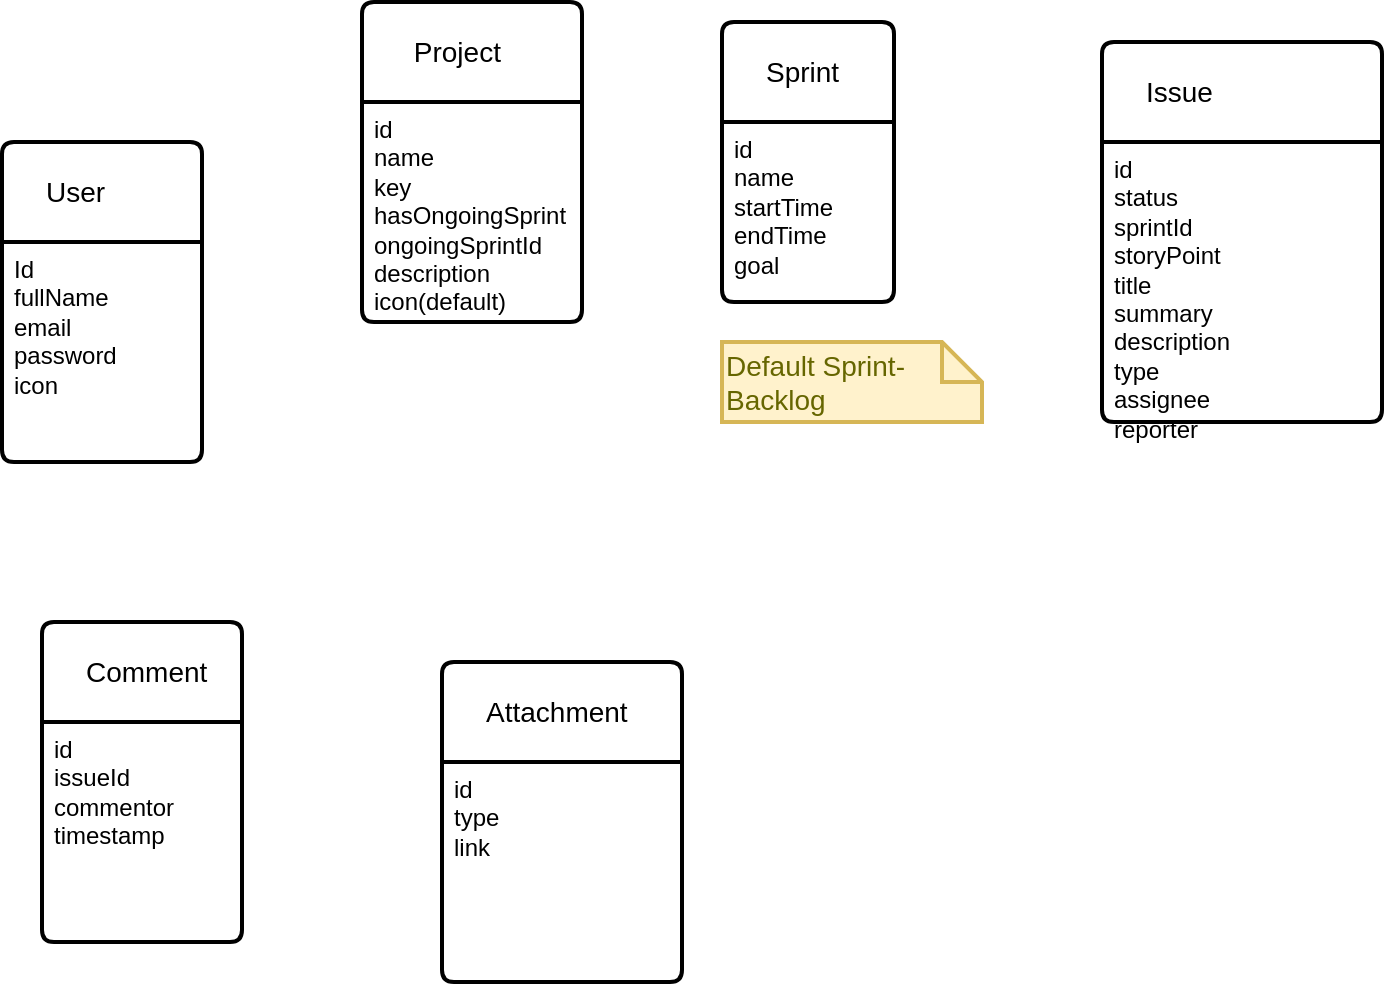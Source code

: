 <mxfile version="20.8.3" type="github">
  <diagram name="Page-1" id="hYXTnanG5P5eI5aRu3JL">
    <mxGraphModel dx="529" dy="318" grid="1" gridSize="10" guides="1" tooltips="1" connect="1" arrows="1" fold="1" page="1" pageScale="1" pageWidth="827" pageHeight="1169" math="0" shadow="0">
      <root>
        <mxCell id="0" />
        <mxCell id="1" parent="0" />
        <mxCell id="0CcHJ5xWRyJ15fwOYRmY-2" value="User" style="swimlane;childLayout=stackLayout;horizontal=1;startSize=50;horizontalStack=0;rounded=1;fontSize=14;fontStyle=0;strokeWidth=2;resizeParent=0;resizeLast=1;shadow=0;dashed=0;align=left;arcSize=4;whiteSpace=wrap;html=1;spacing=22;" parent="1" vertex="1">
          <mxGeometry x="60" y="110" width="100" height="160" as="geometry" />
        </mxCell>
        <mxCell id="0CcHJ5xWRyJ15fwOYRmY-3" value="&lt;font style=&quot;font-size: 12px;&quot;&gt;Id&lt;br&gt;fullName&lt;/font&gt;&lt;div&gt;&lt;font style=&quot;font-size: 12px;&quot;&gt;email&lt;/font&gt;&lt;/div&gt;&lt;div&gt;&lt;font style=&quot;font-size: 12px;&quot;&gt;password&lt;/font&gt;&lt;/div&gt;&lt;div&gt;&lt;font style=&quot;font-size: 12px;&quot;&gt;icon&lt;/font&gt;&lt;/div&gt;" style="align=left;strokeColor=none;fillColor=none;spacingLeft=4;fontSize=12;verticalAlign=top;resizable=0;rotatable=0;part=1;html=1;" parent="0CcHJ5xWRyJ15fwOYRmY-2" vertex="1">
          <mxGeometry y="50" width="100" height="110" as="geometry" />
        </mxCell>
        <mxCell id="DwZ5_GJJqSC1Awh1ZbFu-1" value="&lt;span id=&quot;docs-internal-guid-b362fcdb-7fff-917d-6e88-48ba830d9adc&quot;&gt;&amp;nbsp;Project&lt;/span&gt;" style="swimlane;childLayout=stackLayout;horizontal=1;startSize=50;horizontalStack=0;rounded=1;fontSize=14;fontStyle=0;strokeWidth=2;resizeParent=0;resizeLast=1;shadow=0;dashed=0;align=left;arcSize=4;whiteSpace=wrap;html=1;spacing=22;" parent="1" vertex="1">
          <mxGeometry x="240" y="40" width="110" height="160" as="geometry" />
        </mxCell>
        <mxCell id="DwZ5_GJJqSC1Awh1ZbFu-2" value="&lt;span style=&quot;background-color: initial;&quot;&gt;id&lt;br&gt;name&lt;br&gt;key&lt;br&gt;hasOngoingSprint&lt;br&gt;&lt;/span&gt;&lt;div&gt;ongoingSprintId&lt;/div&gt;&lt;div&gt;description&lt;/div&gt;&lt;div&gt;icon(default)&lt;/div&gt;&lt;div&gt;&lt;br&gt;&lt;/div&gt;" style="align=left;strokeColor=none;fillColor=none;spacingLeft=4;fontSize=12;verticalAlign=top;resizable=0;rotatable=0;part=1;html=1;" parent="DwZ5_GJJqSC1Awh1ZbFu-1" vertex="1">
          <mxGeometry y="50" width="110" height="110" as="geometry" />
        </mxCell>
        <mxCell id="DwZ5_GJJqSC1Awh1ZbFu-4" value="&lt;span id=&quot;docs-internal-guid-b362fcdb-7fff-917d-6e88-48ba830d9adc&quot;&gt;Sprint&lt;/span&gt;" style="swimlane;childLayout=stackLayout;horizontal=1;startSize=50;horizontalStack=0;rounded=1;fontSize=14;fontStyle=0;strokeWidth=2;resizeParent=0;resizeLast=1;shadow=0;dashed=0;align=left;arcSize=4;whiteSpace=wrap;html=1;spacing=22;" parent="1" vertex="1">
          <mxGeometry x="420" y="50" width="86" height="140" as="geometry" />
        </mxCell>
        <mxCell id="DwZ5_GJJqSC1Awh1ZbFu-5" value="&lt;span style=&quot;background-color: initial;&quot;&gt;id&lt;br&gt;name&lt;br&gt;&lt;/span&gt;&lt;span style=&quot;background-color: initial;&quot;&gt;startTime &lt;br&gt;endTime&lt;br&gt;goal&lt;br&gt;&lt;/span&gt;" style="align=left;strokeColor=none;fillColor=none;spacingLeft=4;fontSize=12;verticalAlign=top;resizable=0;rotatable=0;part=1;html=1;" parent="DwZ5_GJJqSC1Awh1ZbFu-4" vertex="1">
          <mxGeometry y="50" width="86" height="90" as="geometry" />
        </mxCell>
        <mxCell id="0CcHJ5xWRyJ15fwOYRmY-7" value="Comment" style="swimlane;childLayout=stackLayout;horizontal=1;startSize=50;horizontalStack=0;rounded=1;fontSize=14;fontStyle=0;strokeWidth=2;resizeParent=0;resizeLast=1;shadow=0;dashed=0;align=left;arcSize=4;whiteSpace=wrap;html=1;spacing=22;" parent="1" vertex="1">
          <mxGeometry x="80" y="350" width="100" height="160" as="geometry" />
        </mxCell>
        <mxCell id="0CcHJ5xWRyJ15fwOYRmY-8" value="&lt;div&gt;id&lt;/div&gt;&lt;div&gt;issueId&lt;/div&gt;&lt;div&gt;commentor&lt;/div&gt;&lt;div&gt;timestamp&lt;/div&gt;" style="align=left;strokeColor=none;fillColor=none;spacingLeft=4;fontSize=12;verticalAlign=top;resizable=0;rotatable=0;part=1;html=1;" parent="0CcHJ5xWRyJ15fwOYRmY-7" vertex="1">
          <mxGeometry y="50" width="100" height="110" as="geometry" />
        </mxCell>
        <mxCell id="0CcHJ5xWRyJ15fwOYRmY-11" value="&lt;span id=&quot;docs-internal-guid-b362fcdb-7fff-917d-6e88-48ba830d9adc&quot;&gt;Issue&lt;/span&gt;" style="swimlane;childLayout=stackLayout;horizontal=1;startSize=50;horizontalStack=0;rounded=1;fontSize=14;fontStyle=0;strokeWidth=2;resizeParent=0;resizeLast=1;shadow=0;dashed=0;align=left;arcSize=4;whiteSpace=wrap;html=1;spacing=22;" parent="1" vertex="1">
          <mxGeometry x="610" y="60" width="140" height="190" as="geometry" />
        </mxCell>
        <mxCell id="0CcHJ5xWRyJ15fwOYRmY-12" value="&lt;div&gt;id&lt;/div&gt;&lt;div&gt;status&lt;/div&gt;&lt;div&gt;sprintId&lt;/div&gt;&lt;div&gt;storyPoint&lt;/div&gt;&lt;div&gt;title&lt;/div&gt;&lt;div&gt;summary&lt;/div&gt;&lt;div&gt;description&lt;/div&gt;&lt;div&gt;type&lt;/div&gt;&lt;div&gt;assignee&lt;/div&gt;&lt;div&gt;reporter&lt;/div&gt;" style="align=left;strokeColor=none;fillColor=none;spacingLeft=4;fontSize=12;verticalAlign=top;resizable=0;rotatable=0;part=1;html=1;" parent="0CcHJ5xWRyJ15fwOYRmY-11" vertex="1">
          <mxGeometry y="50" width="140" height="140" as="geometry" />
        </mxCell>
        <mxCell id="0CcHJ5xWRyJ15fwOYRmY-13" value="Attachment" style="swimlane;childLayout=stackLayout;horizontal=1;startSize=50;horizontalStack=0;rounded=1;fontSize=14;fontStyle=0;strokeWidth=2;resizeParent=0;resizeLast=1;shadow=0;dashed=0;align=left;arcSize=4;whiteSpace=wrap;html=1;spacing=22;" parent="1" vertex="1">
          <mxGeometry x="280" y="370" width="120" height="160" as="geometry" />
        </mxCell>
        <mxCell id="0CcHJ5xWRyJ15fwOYRmY-14" value="&lt;div&gt;id&lt;/div&gt;&lt;div&gt;type&lt;/div&gt;&lt;div&gt;link&lt;/div&gt;" style="align=left;strokeColor=none;fillColor=none;spacingLeft=4;fontSize=12;verticalAlign=top;resizable=0;rotatable=0;part=1;html=1;" parent="0CcHJ5xWRyJ15fwOYRmY-13" vertex="1">
          <mxGeometry y="50" width="120" height="110" as="geometry" />
        </mxCell>
        <mxCell id="v2EgbDZBrGLsXtZrnJHg-1" value="Default Sprint- Backlog" style="shape=note;strokeWidth=2;fontSize=14;size=20;whiteSpace=wrap;html=1;fillColor=#fff2cc;strokeColor=#d6b656;fontColor=#666600;align=left;" vertex="1" parent="1">
          <mxGeometry x="420" y="210" width="130" height="40" as="geometry" />
        </mxCell>
      </root>
    </mxGraphModel>
  </diagram>
</mxfile>
